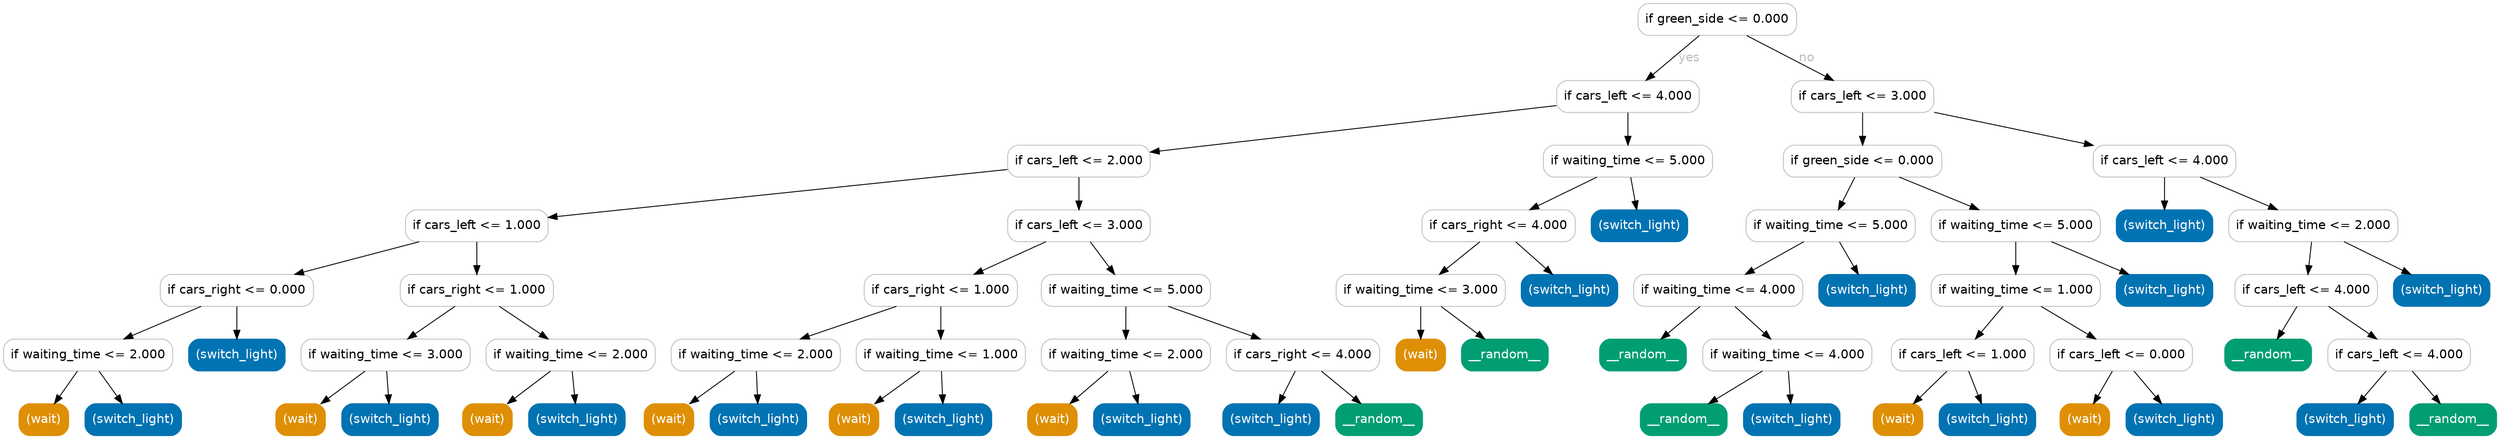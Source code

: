digraph Tree {
	graph [bb="0,0,2815.5,488"];
	node [color=gray,
		fillcolor=white,
		fontname=helvetica,
		label="\N",
		shape=box,
		style="filled, rounded"
	];
	edge [fontname=helvetica];
	0	[height=0.5,
		label="if green_side <= 0.000",
		pos="1935.5,470",
		width=2.4861];
	1	[height=0.5,
		label="if cars_left <= 4.000",
		pos="1834.5,383",
		width=2.2361];
	0 -> 1	[fontcolor=gray,
		label=yes,
		lp="1904,426.5",
		pos="e,1854.9,401.18 1915.1,451.8 1900,439.13 1879.3,421.73 1862.7,407.74"];
	38	[height=0.5,
		label="if cars_left <= 3.000",
		pos="2099.5,383",
		width=2.2361];
	0 -> 38	[fontcolor=gray,
		label=no,
		lp="2036.5,426.5",
		pos="e,2066.6,401.03 1968.7,451.8 1994.3,438.51 2030,420.02 2057.6,405.71"];
	2	[height=0.5,
		label="if cars_left <= 2.000",
		pos="1214.5,310",
		width=2.2361];
	1 -> 2	[fontcolor=gray,
		pos="e,1295.2,320.24 1753.8,372.75 1638.1,359.51 1426,335.22 1305.1,321.38"];
	31	[height=0.5,
		label="if waiting_time <= 5.000",
		pos="1834.5,310",
		width=2.6528];
	1 -> 31	[fontcolor=gray,
		pos="e,1834.5,328.03 1834.5,364.81 1834.5,356.79 1834.5,347.05 1834.5,338.07"];
	3	[height=0.5,
		label="if cars_left <= 1.000",
		pos="534.5,237",
		width=2.2361];
	2 -> 3	[fontcolor=gray,
		pos="e,615.07,246.41 1133.8,300.58 1006.3,287.26 758.85,261.42 625.27,247.48"];
	16	[height=0.5,
		label="if cars_left <= 3.000",
		pos="1214.5,237",
		width=2.2361];
	2 -> 16	[fontcolor=gray,
		pos="e,1214.5,255.03 1214.5,291.81 1214.5,283.79 1214.5,274.05 1214.5,265.07"];
	4	[height=0.5,
		label="if cars_right <= 0.000",
		pos="263.5,164",
		width=2.4028];
	3 -> 4	[fontcolor=gray,
		pos="e,328.82,182.11 469.59,218.99 430.16,208.66 379.66,195.43 338.52,184.66"];
	9	[height=0.5,
		label="if cars_right <= 1.000",
		pos="534.5,164",
		width=2.4028];
	3 -> 9	[fontcolor=gray,
		pos="e,534.5,182.03 534.5,218.81 534.5,210.79 534.5,201.05 534.5,192.07"];
	5	[height=0.5,
		label="if waiting_time <= 2.000",
		pos="95.5,91",
		width=2.6528];
	4 -> 5	[fontcolor=gray,
		pos="e,135.99,109.11 223.26,145.99 199.85,136.1 170.14,123.54 145.27,113.03"];
	8	[color="#0173b2",
		fillcolor="#0173b2",
		fontcolor=white,
		height=0.5,
		label="(switch_light)",
		pos="263.5,91",
		width=1.5139];
	4 -> 8	[fontcolor=gray,
		pos="e,263.5,109.03 263.5,145.81 263.5,137.79 263.5,128.05 263.5,119.07"];
	6	[color="#de8f05",
		fillcolor="#de8f05",
		fontcolor=white,
		height=0.5,
		label="(wait)",
		pos="45.5,18",
		width=0.77778];
	5 -> 6	[fontcolor=gray,
		pos="e,57.492,36.029 83.396,72.813 77.378,64.266 69.986,53.769 63.333,44.323"];
	7	[color="#0173b2",
		fillcolor="#0173b2",
		fontcolor=white,
		height=0.5,
		label="(switch_light)",
		pos="146.5,18",
		width=1.5139];
	5 -> 7	[fontcolor=gray,
		pos="e,134.27,36.029 107.85,72.813 113.98,64.266 121.52,53.769 128.31,44.323"];
	10	[height=0.5,
		label="if waiting_time <= 3.000",
		pos="431.5,91",
		width=2.6528];
	9 -> 10	[fontcolor=gray,
		pos="e,456.33,109.11 509.83,145.99 496.3,136.67 479.34,124.97 464.66,114.86"];
	13	[height=0.5,
		label="if waiting_time <= 2.000",
		pos="640.5,91",
		width=2.6528];
	9 -> 13	[fontcolor=gray,
		pos="e,614.95,109.11 559.89,145.99 573.82,136.67 591.27,124.97 606.37,114.86"];
	11	[color="#de8f05",
		fillcolor="#de8f05",
		fontcolor=white,
		height=0.5,
		label="(wait)",
		pos="335.5,18",
		width=0.77778];
	10 -> 11	[fontcolor=gray,
		pos="e,358.52,36.029 408.26,72.813 395.76,63.569 380.18,52.043 366.64,42.032"];
	12	[color="#0173b2",
		fillcolor="#0173b2",
		fontcolor=white,
		height=0.5,
		label="(switch_light)",
		pos="436.5,18",
		width=1.5139];
	10 -> 12	[fontcolor=gray,
		pos="e,435.3,36.029 432.71,72.813 433.28,64.789 433.96,55.047 434.59,46.069"];
	14	[color="#de8f05",
		fillcolor="#de8f05",
		fontcolor=white,
		height=0.5,
		label="(wait)",
		pos="546.5,18",
		width=0.77778];
	13 -> 14	[fontcolor=gray,
		pos="e,569.05,36.029 617.75,72.813 605.62,63.656 590.53,52.26 577.37,42.316"];
	15	[color="#0173b2",
		fillcolor="#0173b2",
		fontcolor=white,
		height=0.5,
		label="(switch_light)",
		pos="647.5,18",
		width=1.5139];
	13 -> 15	[fontcolor=gray,
		pos="e,645.82,36.029 642.19,72.813 642.99,64.789 643.95,55.047 644.83,46.069"];
	17	[height=0.5,
		label="if cars_right <= 1.000",
		pos="1058.5,164",
		width=2.4028];
	16 -> 17	[fontcolor=gray,
		pos="e,1096.1,182.11 1177.1,218.99 1155.6,209.19 1128.3,196.77 1105.3,186.31"];
	24	[height=0.5,
		label="if waiting_time <= 5.000",
		pos="1267.5,164",
		width=2.6528];
	16 -> 24	[fontcolor=gray,
		pos="e,1254.8,182.03 1227.3,218.81 1233.7,210.27 1241.5,199.77 1248.6,190.32"];
	18	[height=0.5,
		label="if waiting_time <= 2.000",
		pos="849.5,91",
		width=2.6528];
	17 -> 18	[fontcolor=gray,
		pos="e,899.88,109.11 1008.4,145.99 978.67,135.88 940.73,122.99 909.38,112.34"];
	21	[height=0.5,
		label="if waiting_time <= 1.000",
		pos="1058.5,91",
		width=2.6528];
	17 -> 21	[fontcolor=gray,
		pos="e,1058.5,109.03 1058.5,145.81 1058.5,137.79 1058.5,128.05 1058.5,119.07"];
	19	[color="#de8f05",
		fillcolor="#de8f05",
		fontcolor=white,
		height=0.5,
		label="(wait)",
		pos="751.5,18",
		width=0.77778];
	18 -> 19	[fontcolor=gray,
		pos="e,775,36.029 825.78,72.813 813.02,63.569 797.11,52.043 783.29,42.032"];
	20	[color="#0173b2",
		fillcolor="#0173b2",
		fontcolor=white,
		height=0.5,
		label="(switch_light)",
		pos="852.5,18",
		width=1.5139];
	18 -> 20	[fontcolor=gray,
		pos="e,851.78,36.029 850.23,72.813 850.57,64.789 850.98,55.047 851.36,46.069"];
	22	[color="#de8f05",
		fillcolor="#de8f05",
		fontcolor=white,
		height=0.5,
		label="(wait)",
		pos="960.5,18",
		width=0.77778];
	21 -> 22	[fontcolor=gray,
		pos="e,984,36.029 1034.8,72.813 1022,63.569 1006.1,52.043 992.29,42.032"];
	23	[color="#0173b2",
		fillcolor="#0173b2",
		fontcolor=white,
		height=0.5,
		label="(switch_light)",
		pos="1061.5,18",
		width=1.5139];
	21 -> 23	[fontcolor=gray,
		pos="e,1060.8,36.029 1059.2,72.813 1059.6,64.789 1060,55.047 1060.4,46.069"];
	25	[height=0.5,
		label="if waiting_time <= 2.000",
		pos="1267.5,91",
		width=2.6528];
	24 -> 25	[fontcolor=gray,
		pos="e,1267.5,109.03 1267.5,145.81 1267.5,137.79 1267.5,128.05 1267.5,119.07"];
	28	[height=0.5,
		label="if cars_right <= 4.000",
		pos="1467.5,91",
		width=2.4028];
	24 -> 28	[fontcolor=gray,
		pos="e,1419.3,109.11 1315.4,145.99 1343.8,135.92 1379.9,123.1 1409.8,112.48"];
	26	[color="#de8f05",
		fillcolor="#de8f05",
		fontcolor=white,
		height=0.5,
		label="(wait)",
		pos="1184.5,18",
		width=0.77778];
	25 -> 26	[fontcolor=gray,
		pos="e,1204.4,36.029 1247.4,72.813 1236.8,63.743 1223.6,52.477 1212.1,42.6"];
	27	[color="#0173b2",
		fillcolor="#0173b2",
		fontcolor=white,
		height=0.5,
		label="(switch_light)",
		pos="1285.5,18",
		width=1.5139];
	25 -> 27	[fontcolor=gray,
		pos="e,1281.2,36.029 1271.9,72.813 1273.9,64.702 1276.4,54.836 1278.7,45.777"];
	29	[color="#0173b2",
		fillcolor="#0173b2",
		fontcolor=white,
		height=0.5,
		label="(switch_light)",
		pos="1431.5,18",
		width=1.5139];
	28 -> 29	[fontcolor=gray,
		pos="e,1440.1,36.029 1458.8,72.813 1454.6,64.528 1449.5,54.41 1444.8,45.193"];
	30	[color="#029e73",
		fillcolor="#029e73",
		fontcolor=white,
		height=0.5,
		label=__random__,
		pos="1553.5,18",
		width=1.3611];
	28 -> 30	[fontcolor=gray,
		pos="e,1532.9,36.029 1488.3,72.813 1499.3,63.743 1513,52.477 1524.9,42.6"];
	32	[height=0.5,
		label="if cars_right <= 4.000",
		pos="1688.5,237",
		width=2.4028];
	31 -> 32	[fontcolor=gray,
		pos="e,1723.7,255.11 1799.5,291.99 1779.5,282.27 1754.3,269.99 1732.9,259.59"];
	37	[color="#0173b2",
		fillcolor="#0173b2",
		fontcolor=white,
		height=0.5,
		label="(switch_light)",
		pos="1847.5,237",
		width=1.5139];
	31 -> 37	[fontcolor=gray,
		pos="e,1844.4,255.03 1837.6,291.81 1839.1,283.79 1840.9,274.05 1842.5,265.07"];
	33	[height=0.5,
		label="if waiting_time <= 3.000",
		pos="1600.5,164",
		width=2.6528];
	32 -> 33	[fontcolor=gray,
		pos="e,1621.6,182.03 1667.2,218.81 1655.8,209.66 1641.7,198.26 1629.4,188.32"];
	36	[color="#0173b2",
		fillcolor="#0173b2",
		fontcolor=white,
		height=0.5,
		label="(switch_light)",
		pos="1768.5,164",
		width=1.5139];
	32 -> 36	[fontcolor=gray,
		pos="e,1749.3,182.03 1707.9,218.81 1718,209.83 1730.5,198.69 1741.6,188.89"];
	34	[color="#de8f05",
		fillcolor="#de8f05",
		fontcolor=white,
		height=0.5,
		label="(wait)",
		pos="1600.5,91",
		width=0.77778];
	33 -> 34	[fontcolor=gray,
		pos="e,1600.5,109.03 1600.5,145.81 1600.5,137.79 1600.5,128.05 1600.5,119.07"];
	35	[color="#029e73",
		fillcolor="#029e73",
		fontcolor=white,
		height=0.5,
		label=__random__,
		pos="1695.5,91",
		width=1.3611];
	33 -> 35	[fontcolor=gray,
		pos="e,1672.7,109.03 1623.5,145.81 1635.9,136.57 1651.3,125.04 1664.7,115.03"];
	39	[height=0.5,
		label="if green_side <= 0.000",
		pos="2099.5,310",
		width=2.4861];
	38 -> 39	[fontcolor=gray,
		pos="e,2099.5,328.03 2099.5,364.81 2099.5,356.79 2099.5,347.05 2099.5,338.07"];
	56	[height=0.5,
		label="if cars_left <= 4.000",
		pos="2440.5,310",
		width=2.2361];
	38 -> 56	[fontcolor=gray,
		pos="e,2360,327.77 2180.3,365.17 2231.3,354.56 2297.2,340.83 2349.9,329.85"];
	40	[height=0.5,
		label="if waiting_time <= 5.000",
		pos="2063.5,237",
		width=2.6528];
	39 -> 40	[fontcolor=gray,
		pos="e,2072.1,255.03 2090.8,291.81 2086.6,283.53 2081.5,273.41 2076.8,264.19"];
	47	[height=0.5,
		label="if waiting_time <= 5.000",
		pos="2272.5,237",
		width=2.6528];
	39 -> 47	[fontcolor=gray,
		pos="e,2230.8,255.11 2140.9,291.99 2165,282.1 2195.6,269.54 2221.3,259.03"];
	41	[height=0.5,
		label="if waiting_time <= 4.000",
		pos="1936.5,164",
		width=2.6528];
	40 -> 41	[fontcolor=gray,
		pos="e,1967.1,182.11 2033.1,218.99 2015.9,209.4 1994.3,197.32 1975.9,187.01"];
	46	[color="#0173b2",
		fillcolor="#0173b2",
		fontcolor=white,
		height=0.5,
		label="(switch_light)",
		pos="2104.5,164",
		width=1.5139];
	40 -> 46	[fontcolor=gray,
		pos="e,2094.7,182.03 2073.4,218.81 2078.3,210.44 2084.2,200.2 2089.5,190.9"];
	42	[color="#029e73",
		fillcolor="#029e73",
		fontcolor=white,
		height=0.5,
		label=__random__,
		pos="1851.5,91",
		width=1.3611];
	41 -> 42	[fontcolor=gray,
		pos="e,1871.9,109.03 1915.9,145.81 1905.1,136.74 1891.6,125.48 1879.8,115.6"];
	43	[height=0.5,
		label="if waiting_time <= 4.000",
		pos="2014.5,91",
		width=2.6528];
	41 -> 43	[fontcolor=gray,
		pos="e,1995.8,109.03 1955.4,145.81 1965.2,136.83 1977.5,125.69 1988.3,115.89"];
	44	[color="#029e73",
		fillcolor="#029e73",
		fontcolor=white,
		height=0.5,
		label=__random__,
		pos="1897.5,18",
		width=1.3611];
	43 -> 44	[fontcolor=gray,
		pos="e,1925.7,36.114 1986.5,72.994 1971,63.579 1951.5,51.755 1934.7,41.575"];
	45	[color="#0173b2",
		fillcolor="#0173b2",
		fontcolor=white,
		height=0.5,
		label="(switch_light)",
		pos="2019.5,18",
		width=1.5139];
	43 -> 45	[fontcolor=gray,
		pos="e,2018.3,36.029 2015.7,72.813 2016.3,64.789 2017,55.047 2017.6,46.069"];
	48	[height=0.5,
		label="if waiting_time <= 1.000",
		pos="2272.5,164",
		width=2.6528];
	47 -> 48	[fontcolor=gray,
		pos="e,2272.5,182.03 2272.5,218.81 2272.5,210.79 2272.5,201.05 2272.5,192.07"];
	55	[color="#0173b2",
		fillcolor="#0173b2",
		fontcolor=white,
		height=0.5,
		label="(switch_light)",
		pos="2440.5,164",
		width=1.5139];
	47 -> 55	[fontcolor=gray,
		pos="e,2400,182.11 2312.7,218.99 2336.2,209.1 2365.9,196.54 2390.7,186.03"];
	49	[height=0.5,
		label="if cars_left <= 1.000",
		pos="2212.5,91",
		width=2.2361];
	48 -> 49	[fontcolor=gray,
		pos="e,2226.9,109.03 2258,145.81 2250.6,137.09 2241.5,126.34 2233.4,116.75"];
	52	[height=0.5,
		label="if cars_left <= 0.000",
		pos="2391.5,91",
		width=2.2361];
	48 -> 52	[fontcolor=gray,
		pos="e,2362.8,109.11 2301,145.99 2316.9,136.49 2337,124.54 2354.1,114.29"];
	50	[color="#de8f05",
		fillcolor="#de8f05",
		fontcolor=white,
		height=0.5,
		label="(wait)",
		pos="2139.5,18",
		width=0.77778];
	49 -> 50	[fontcolor=gray,
		pos="e,2157,36.029 2194.8,72.813 2185.7,63.917 2174.4,52.909 2164.4,43.172"];
	51	[color="#0173b2",
		fillcolor="#0173b2",
		fontcolor=white,
		height=0.5,
		label="(switch_light)",
		pos="2240.5,18",
		width=1.5139];
	49 -> 51	[fontcolor=gray,
		pos="e,2233.8,36.029 2219.3,72.813 2222.5,64.615 2226.5,54.623 2230.1,45.485"];
	53	[color="#de8f05",
		fillcolor="#de8f05",
		fontcolor=white,
		height=0.5,
		label="(wait)",
		pos="2350.5,18",
		width=0.77778];
	52 -> 53	[fontcolor=gray,
		pos="e,2360.3,36.029 2381.6,72.813 2376.7,64.441 2370.8,54.197 2365.5,44.903"];
	54	[color="#0173b2",
		fillcolor="#0173b2",
		fontcolor=white,
		height=0.5,
		label="(switch_light)",
		pos="2451.5,18",
		width=1.5139];
	52 -> 54	[fontcolor=gray,
		pos="e,2437.1,36.029 2406,72.813 2413.4,64.092 2422.5,53.34 2430.6,43.746"];
	57	[color="#0173b2",
		fillcolor="#0173b2",
		fontcolor=white,
		height=0.5,
		label="(switch_light)",
		pos="2440.5,237",
		width=1.5139];
	56 -> 57	[fontcolor=gray,
		pos="e,2440.5,255.03 2440.5,291.81 2440.5,283.79 2440.5,274.05 2440.5,265.07"];
	58	[height=0.5,
		label="if waiting_time <= 2.000",
		pos="2608.5,237",
		width=2.6528];
	56 -> 58	[fontcolor=gray,
		pos="e,2568,255.11 2480.7,291.99 2504.2,282.1 2533.9,269.54 2558.7,259.03"];
	59	[height=0.5,
		label="if cars_left <= 4.000",
		pos="2600.5,164",
		width=2.2361];
	58 -> 59	[fontcolor=gray,
		pos="e,2602.4,182.03 2606.6,218.81 2605.7,210.79 2604.6,201.05 2603.6,192.07"];
	64	[color="#0173b2",
		fillcolor="#0173b2",
		fontcolor=white,
		height=0.5,
		label="(switch_light)",
		pos="2753.5,164",
		width=1.5139];
	58 -> 64	[fontcolor=gray,
		pos="e,2718.5,182.11 2643.2,218.99 2663.1,209.27 2688.2,196.99 2709.4,186.59"];
	60	[color="#029e73",
		fillcolor="#029e73",
		fontcolor=white,
		height=0.5,
		label=__random__,
		pos="2557.5,91",
		width=1.3611];
	59 -> 60	[fontcolor=gray,
		pos="e,2567.8,109.03 2590.1,145.81 2585,137.35 2578.7,126.98 2573,117.61"];
	61	[height=0.5,
		label="if cars_left <= 4.000",
		pos="2705.5,91",
		width=2.2361];
	59 -> 61	[fontcolor=gray,
		pos="e,2680.2,109.11 2625.7,145.99 2639.4,136.67 2656.7,124.97 2671.7,114.86"];
	62	[color="#0173b2",
		fillcolor="#0173b2",
		fontcolor=white,
		height=0.5,
		label="(switch_light)",
		pos="2644.5,18",
		width=1.5139];
	61 -> 62	[fontcolor=gray,
		pos="e,2659.1,36.029 2690.7,72.813 2683.2,64.092 2674,53.34 2665.8,43.746"];
	63	[color="#029e73",
		fillcolor="#029e73",
		fontcolor=white,
		height=0.5,
		label=__random__,
		pos="2766.5,18",
		width=1.3611];
	61 -> 63	[fontcolor=gray,
		pos="e,2751.9,36.029 2720.3,72.813 2727.8,64.092 2737,53.34 2745.2,43.746"];
}
